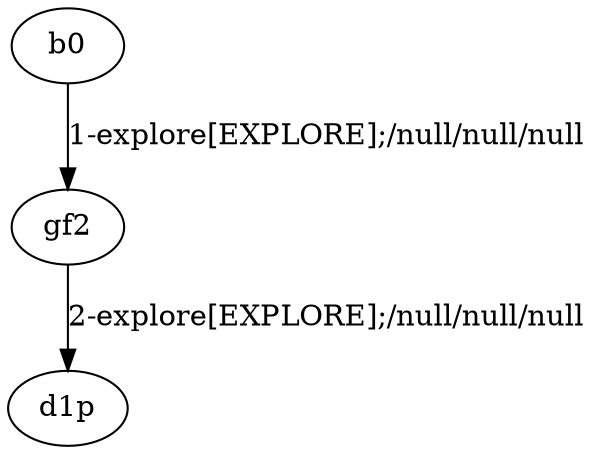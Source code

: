 # Total number of goals covered by this test: 1
# gf2 --> d1p

digraph g {
"b0" -> "gf2" [label = "1-explore[EXPLORE];/null/null/null"];
"gf2" -> "d1p" [label = "2-explore[EXPLORE];/null/null/null"];
}